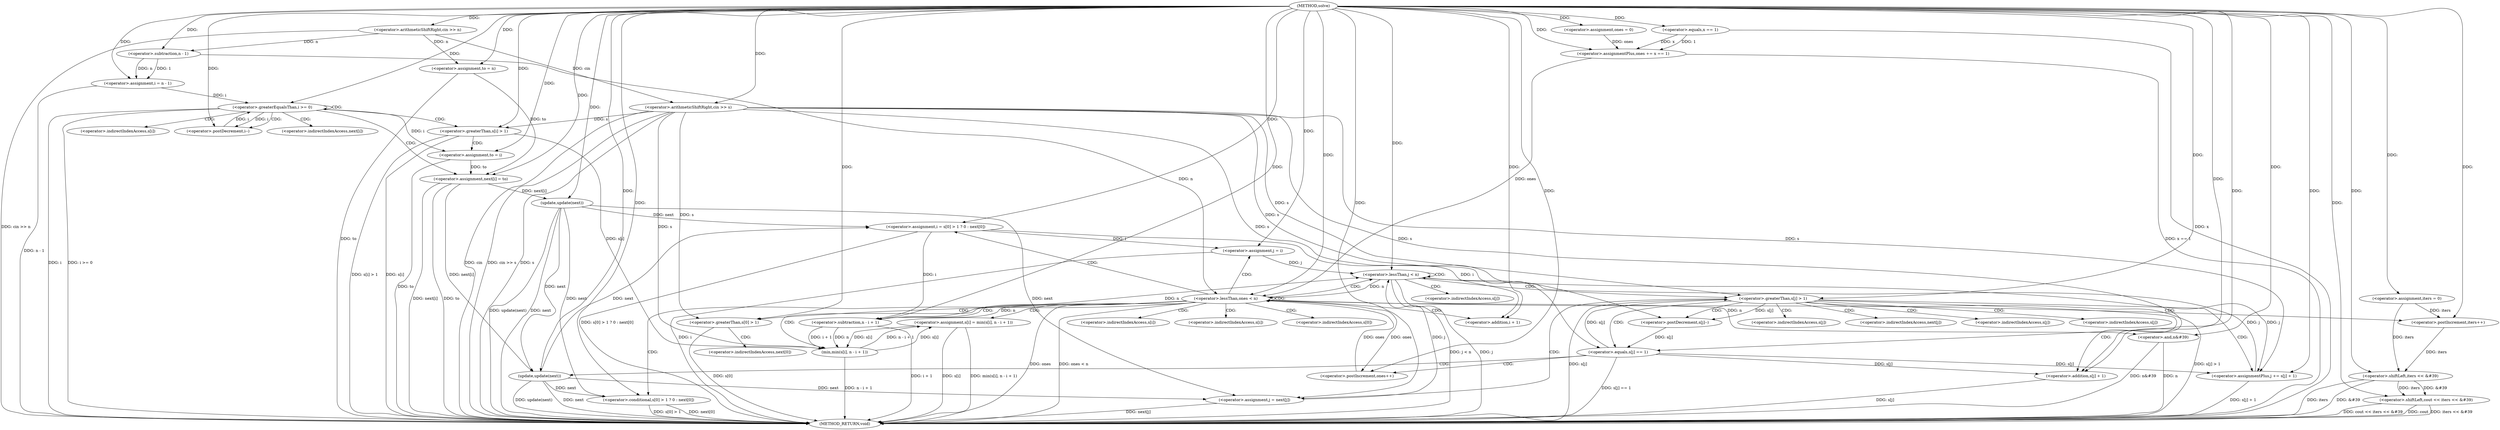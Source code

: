 digraph "solve" {  
"1000162" [label = "(METHOD,solve)" ]
"1000307" [label = "(METHOD_RETURN,void)" ]
"1000165" [label = "(<operator>.arithmeticShiftRight,cin >> n)" ]
"1000169" [label = "(<operator>.arithmeticShiftRight,cin >> s)" ]
"1000205" [label = "(update,update(next))" ]
"1000208" [label = "(<operator>.assignment,ones = 0)" ]
"1000212" [label = "(<operator>.assignmentPlus,ones += x == 1)" ]
"1000218" [label = "(<operator>.assignment,iters = 0)" ]
"1000298" [label = "(<operator>.shiftLeft,cout << iters << &#39)" ]
"1000304" [label = "(<operator>.and,n&#39)" ]
"1000174" [label = "(<operator>.assignment,to = n)" ]
"1000222" [label = "(<operator>.lessThan,ones < n)" ]
"1000179" [label = "(<operator>.assignment,i = n - 1)" ]
"1000184" [label = "(<operator>.greaterEqualsThan,i >= 0)" ]
"1000187" [label = "(<operator>.postDecrement,i--)" ]
"1000214" [label = "(<operator>.equals,x == 1)" ]
"1000227" [label = "(<operator>.assignment,i = s[0] > 1 ? 0 : next[0])" ]
"1000239" [label = "(<operator>.assignment,s[i] = min(s[i], n - i + 1))" ]
"1000296" [label = "(<operator>.postIncrement,iters++)" ]
"1000300" [label = "(<operator>.shiftLeft,iters << &#39)" ]
"1000190" [label = "(<operator>.assignment,next[i] = to)" ]
"1000254" [label = "(<operator>.assignment,j = i)" ]
"1000257" [label = "(<operator>.lessThan,j < n)" ]
"1000181" [label = "(<operator>.subtraction,n - 1)" ]
"1000196" [label = "(<operator>.greaterThan,s[i] > 1)" ]
"1000201" [label = "(<operator>.assignment,to = i)" ]
"1000229" [label = "(<operator>.conditional,s[0] > 1 ? 0 : next[0])" ]
"1000243" [label = "(min,min(s[i], n - i + 1))" ]
"1000230" [label = "(<operator>.greaterThan,s[0] > 1)" ]
"1000247" [label = "(<operator>.subtraction,n - i + 1)" ]
"1000262" [label = "(<operator>.greaterThan,s[j] > 1)" ]
"1000249" [label = "(<operator>.addition,i + 1)" ]
"1000268" [label = "(<operator>.postDecrement,s[j]--)" ]
"1000283" [label = "(<operator>.assignmentPlus,j += s[j] + 1)" ]
"1000291" [label = "(<operator>.assignment,j = next[j])" ]
"1000273" [label = "(<operator>.equals,s[j] == 1)" ]
"1000279" [label = "(<operator>.postIncrement,ones++)" ]
"1000281" [label = "(update,update(next))" ]
"1000285" [label = "(<operator>.addition,s[j] + 1)" ]
"1000240" [label = "(<operator>.indirectIndexAccess,s[i])" ]
"1000191" [label = "(<operator>.indirectIndexAccess,next[i])" ]
"1000236" [label = "(<operator>.indirectIndexAccess,next[0])" ]
"1000244" [label = "(<operator>.indirectIndexAccess,s[i])" ]
"1000197" [label = "(<operator>.indirectIndexAccess,s[i])" ]
"1000231" [label = "(<operator>.indirectIndexAccess,s[0])" ]
"1000263" [label = "(<operator>.indirectIndexAccess,s[j])" ]
"1000269" [label = "(<operator>.indirectIndexAccess,s[j])" ]
"1000293" [label = "(<operator>.indirectIndexAccess,next[j])" ]
"1000274" [label = "(<operator>.indirectIndexAccess,s[j])" ]
"1000286" [label = "(<operator>.indirectIndexAccess,s[j])" ]
  "1000165" -> "1000307"  [ label = "DDG: cin >> n"] 
  "1000169" -> "1000307"  [ label = "DDG: cin"] 
  "1000169" -> "1000307"  [ label = "DDG: s"] 
  "1000169" -> "1000307"  [ label = "DDG: cin >> s"] 
  "1000174" -> "1000307"  [ label = "DDG: to"] 
  "1000179" -> "1000307"  [ label = "DDG: n - 1"] 
  "1000184" -> "1000307"  [ label = "DDG: i"] 
  "1000184" -> "1000307"  [ label = "DDG: i >= 0"] 
  "1000205" -> "1000307"  [ label = "DDG: next"] 
  "1000205" -> "1000307"  [ label = "DDG: update(next)"] 
  "1000212" -> "1000307"  [ label = "DDG: x == 1"] 
  "1000222" -> "1000307"  [ label = "DDG: ones"] 
  "1000222" -> "1000307"  [ label = "DDG: ones < n"] 
  "1000300" -> "1000307"  [ label = "DDG: iters"] 
  "1000300" -> "1000307"  [ label = "DDG: &#39"] 
  "1000298" -> "1000307"  [ label = "DDG: iters << &#39"] 
  "1000298" -> "1000307"  [ label = "DDG: cout << iters << &#39"] 
  "1000304" -> "1000307"  [ label = "DDG: n"] 
  "1000304" -> "1000307"  [ label = "DDG: n&#39"] 
  "1000230" -> "1000307"  [ label = "DDG: s[0]"] 
  "1000229" -> "1000307"  [ label = "DDG: s[0] > 1"] 
  "1000229" -> "1000307"  [ label = "DDG: next[0]"] 
  "1000227" -> "1000307"  [ label = "DDG: s[0] > 1 ? 0 : next[0]"] 
  "1000239" -> "1000307"  [ label = "DDG: s[i]"] 
  "1000247" -> "1000307"  [ label = "DDG: i + 1"] 
  "1000243" -> "1000307"  [ label = "DDG: n - i + 1"] 
  "1000239" -> "1000307"  [ label = "DDG: min(s[i], n - i + 1)"] 
  "1000254" -> "1000307"  [ label = "DDG: i"] 
  "1000257" -> "1000307"  [ label = "DDG: j"] 
  "1000257" -> "1000307"  [ label = "DDG: j < n"] 
  "1000262" -> "1000307"  [ label = "DDG: s[j]"] 
  "1000262" -> "1000307"  [ label = "DDG: s[j] > 1"] 
  "1000291" -> "1000307"  [ label = "DDG: next[j]"] 
  "1000273" -> "1000307"  [ label = "DDG: s[j] == 1"] 
  "1000281" -> "1000307"  [ label = "DDG: next"] 
  "1000281" -> "1000307"  [ label = "DDG: update(next)"] 
  "1000285" -> "1000307"  [ label = "DDG: s[j]"] 
  "1000283" -> "1000307"  [ label = "DDG: s[j] + 1"] 
  "1000190" -> "1000307"  [ label = "DDG: next[i]"] 
  "1000190" -> "1000307"  [ label = "DDG: to"] 
  "1000196" -> "1000307"  [ label = "DDG: s[i]"] 
  "1000196" -> "1000307"  [ label = "DDG: s[i] > 1"] 
  "1000201" -> "1000307"  [ label = "DDG: to"] 
  "1000214" -> "1000307"  [ label = "DDG: x"] 
  "1000298" -> "1000307"  [ label = "DDG: cout"] 
  "1000162" -> "1000208"  [ label = "DDG: "] 
  "1000214" -> "1000212"  [ label = "DDG: x"] 
  "1000214" -> "1000212"  [ label = "DDG: 1"] 
  "1000162" -> "1000218"  [ label = "DDG: "] 
  "1000162" -> "1000165"  [ label = "DDG: "] 
  "1000165" -> "1000169"  [ label = "DDG: cin"] 
  "1000162" -> "1000169"  [ label = "DDG: "] 
  "1000165" -> "1000174"  [ label = "DDG: n"] 
  "1000162" -> "1000174"  [ label = "DDG: "] 
  "1000190" -> "1000205"  [ label = "DDG: next[i]"] 
  "1000162" -> "1000205"  [ label = "DDG: "] 
  "1000208" -> "1000212"  [ label = "DDG: ones"] 
  "1000162" -> "1000212"  [ label = "DDG: "] 
  "1000162" -> "1000298"  [ label = "DDG: "] 
  "1000300" -> "1000298"  [ label = "DDG: &#39"] 
  "1000300" -> "1000298"  [ label = "DDG: iters"] 
  "1000222" -> "1000304"  [ label = "DDG: n"] 
  "1000162" -> "1000304"  [ label = "DDG: "] 
  "1000181" -> "1000179"  [ label = "DDG: n"] 
  "1000181" -> "1000179"  [ label = "DDG: 1"] 
  "1000162" -> "1000214"  [ label = "DDG: "] 
  "1000212" -> "1000222"  [ label = "DDG: ones"] 
  "1000279" -> "1000222"  [ label = "DDG: ones"] 
  "1000162" -> "1000222"  [ label = "DDG: "] 
  "1000181" -> "1000222"  [ label = "DDG: n"] 
  "1000257" -> "1000222"  [ label = "DDG: n"] 
  "1000162" -> "1000227"  [ label = "DDG: "] 
  "1000205" -> "1000227"  [ label = "DDG: next"] 
  "1000281" -> "1000227"  [ label = "DDG: next"] 
  "1000243" -> "1000239"  [ label = "DDG: n - i + 1"] 
  "1000243" -> "1000239"  [ label = "DDG: s[i]"] 
  "1000218" -> "1000300"  [ label = "DDG: iters"] 
  "1000296" -> "1000300"  [ label = "DDG: iters"] 
  "1000162" -> "1000300"  [ label = "DDG: "] 
  "1000162" -> "1000179"  [ label = "DDG: "] 
  "1000179" -> "1000184"  [ label = "DDG: i"] 
  "1000187" -> "1000184"  [ label = "DDG: i"] 
  "1000162" -> "1000184"  [ label = "DDG: "] 
  "1000184" -> "1000187"  [ label = "DDG: i"] 
  "1000162" -> "1000187"  [ label = "DDG: "] 
  "1000174" -> "1000190"  [ label = "DDG: to"] 
  "1000201" -> "1000190"  [ label = "DDG: to"] 
  "1000162" -> "1000190"  [ label = "DDG: "] 
  "1000162" -> "1000254"  [ label = "DDG: "] 
  "1000227" -> "1000254"  [ label = "DDG: i"] 
  "1000218" -> "1000296"  [ label = "DDG: iters"] 
  "1000162" -> "1000296"  [ label = "DDG: "] 
  "1000162" -> "1000181"  [ label = "DDG: "] 
  "1000165" -> "1000181"  [ label = "DDG: n"] 
  "1000184" -> "1000201"  [ label = "DDG: i"] 
  "1000162" -> "1000201"  [ label = "DDG: "] 
  "1000162" -> "1000229"  [ label = "DDG: "] 
  "1000205" -> "1000229"  [ label = "DDG: next"] 
  "1000281" -> "1000229"  [ label = "DDG: next"] 
  "1000169" -> "1000243"  [ label = "DDG: s"] 
  "1000239" -> "1000243"  [ label = "DDG: s[i]"] 
  "1000196" -> "1000243"  [ label = "DDG: s[i]"] 
  "1000247" -> "1000243"  [ label = "DDG: n"] 
  "1000247" -> "1000243"  [ label = "DDG: i + 1"] 
  "1000254" -> "1000257"  [ label = "DDG: j"] 
  "1000291" -> "1000257"  [ label = "DDG: j"] 
  "1000283" -> "1000257"  [ label = "DDG: j"] 
  "1000162" -> "1000257"  [ label = "DDG: "] 
  "1000247" -> "1000257"  [ label = "DDG: n"] 
  "1000169" -> "1000196"  [ label = "DDG: s"] 
  "1000162" -> "1000196"  [ label = "DDG: "] 
  "1000169" -> "1000230"  [ label = "DDG: s"] 
  "1000162" -> "1000230"  [ label = "DDG: "] 
  "1000222" -> "1000247"  [ label = "DDG: n"] 
  "1000162" -> "1000247"  [ label = "DDG: "] 
  "1000227" -> "1000247"  [ label = "DDG: i"] 
  "1000227" -> "1000249"  [ label = "DDG: i"] 
  "1000162" -> "1000249"  [ label = "DDG: "] 
  "1000169" -> "1000262"  [ label = "DDG: s"] 
  "1000273" -> "1000262"  [ label = "DDG: s[j]"] 
  "1000162" -> "1000262"  [ label = "DDG: "] 
  "1000169" -> "1000283"  [ label = "DDG: s"] 
  "1000273" -> "1000283"  [ label = "DDG: s[j]"] 
  "1000162" -> "1000283"  [ label = "DDG: "] 
  "1000205" -> "1000291"  [ label = "DDG: next"] 
  "1000281" -> "1000291"  [ label = "DDG: next"] 
  "1000169" -> "1000268"  [ label = "DDG: s"] 
  "1000262" -> "1000268"  [ label = "DDG: s[j]"] 
  "1000257" -> "1000283"  [ label = "DDG: j"] 
  "1000162" -> "1000291"  [ label = "DDG: "] 
  "1000169" -> "1000273"  [ label = "DDG: s"] 
  "1000268" -> "1000273"  [ label = "DDG: s[j]"] 
  "1000162" -> "1000273"  [ label = "DDG: "] 
  "1000169" -> "1000285"  [ label = "DDG: s"] 
  "1000273" -> "1000285"  [ label = "DDG: s[j]"] 
  "1000162" -> "1000285"  [ label = "DDG: "] 
  "1000222" -> "1000279"  [ label = "DDG: ones"] 
  "1000162" -> "1000279"  [ label = "DDG: "] 
  "1000205" -> "1000281"  [ label = "DDG: next"] 
  "1000190" -> "1000281"  [ label = "DDG: next[i]"] 
  "1000162" -> "1000281"  [ label = "DDG: "] 
  "1000222" -> "1000247"  [ label = "CDG: "] 
  "1000222" -> "1000239"  [ label = "CDG: "] 
  "1000222" -> "1000227"  [ label = "CDG: "] 
  "1000222" -> "1000229"  [ label = "CDG: "] 
  "1000222" -> "1000243"  [ label = "CDG: "] 
  "1000222" -> "1000230"  [ label = "CDG: "] 
  "1000222" -> "1000244"  [ label = "CDG: "] 
  "1000222" -> "1000222"  [ label = "CDG: "] 
  "1000222" -> "1000296"  [ label = "CDG: "] 
  "1000222" -> "1000254"  [ label = "CDG: "] 
  "1000222" -> "1000249"  [ label = "CDG: "] 
  "1000222" -> "1000257"  [ label = "CDG: "] 
  "1000222" -> "1000231"  [ label = "CDG: "] 
  "1000222" -> "1000240"  [ label = "CDG: "] 
  "1000184" -> "1000191"  [ label = "CDG: "] 
  "1000184" -> "1000197"  [ label = "CDG: "] 
  "1000184" -> "1000196"  [ label = "CDG: "] 
  "1000184" -> "1000190"  [ label = "CDG: "] 
  "1000184" -> "1000184"  [ label = "CDG: "] 
  "1000184" -> "1000187"  [ label = "CDG: "] 
  "1000257" -> "1000263"  [ label = "CDG: "] 
  "1000257" -> "1000262"  [ label = "CDG: "] 
  "1000257" -> "1000257"  [ label = "CDG: "] 
  "1000196" -> "1000201"  [ label = "CDG: "] 
  "1000230" -> "1000236"  [ label = "CDG: "] 
  "1000262" -> "1000286"  [ label = "CDG: "] 
  "1000262" -> "1000285"  [ label = "CDG: "] 
  "1000262" -> "1000293"  [ label = "CDG: "] 
  "1000262" -> "1000268"  [ label = "CDG: "] 
  "1000262" -> "1000291"  [ label = "CDG: "] 
  "1000262" -> "1000274"  [ label = "CDG: "] 
  "1000262" -> "1000283"  [ label = "CDG: "] 
  "1000262" -> "1000269"  [ label = "CDG: "] 
  "1000262" -> "1000273"  [ label = "CDG: "] 
  "1000273" -> "1000281"  [ label = "CDG: "] 
  "1000273" -> "1000279"  [ label = "CDG: "] 
}
